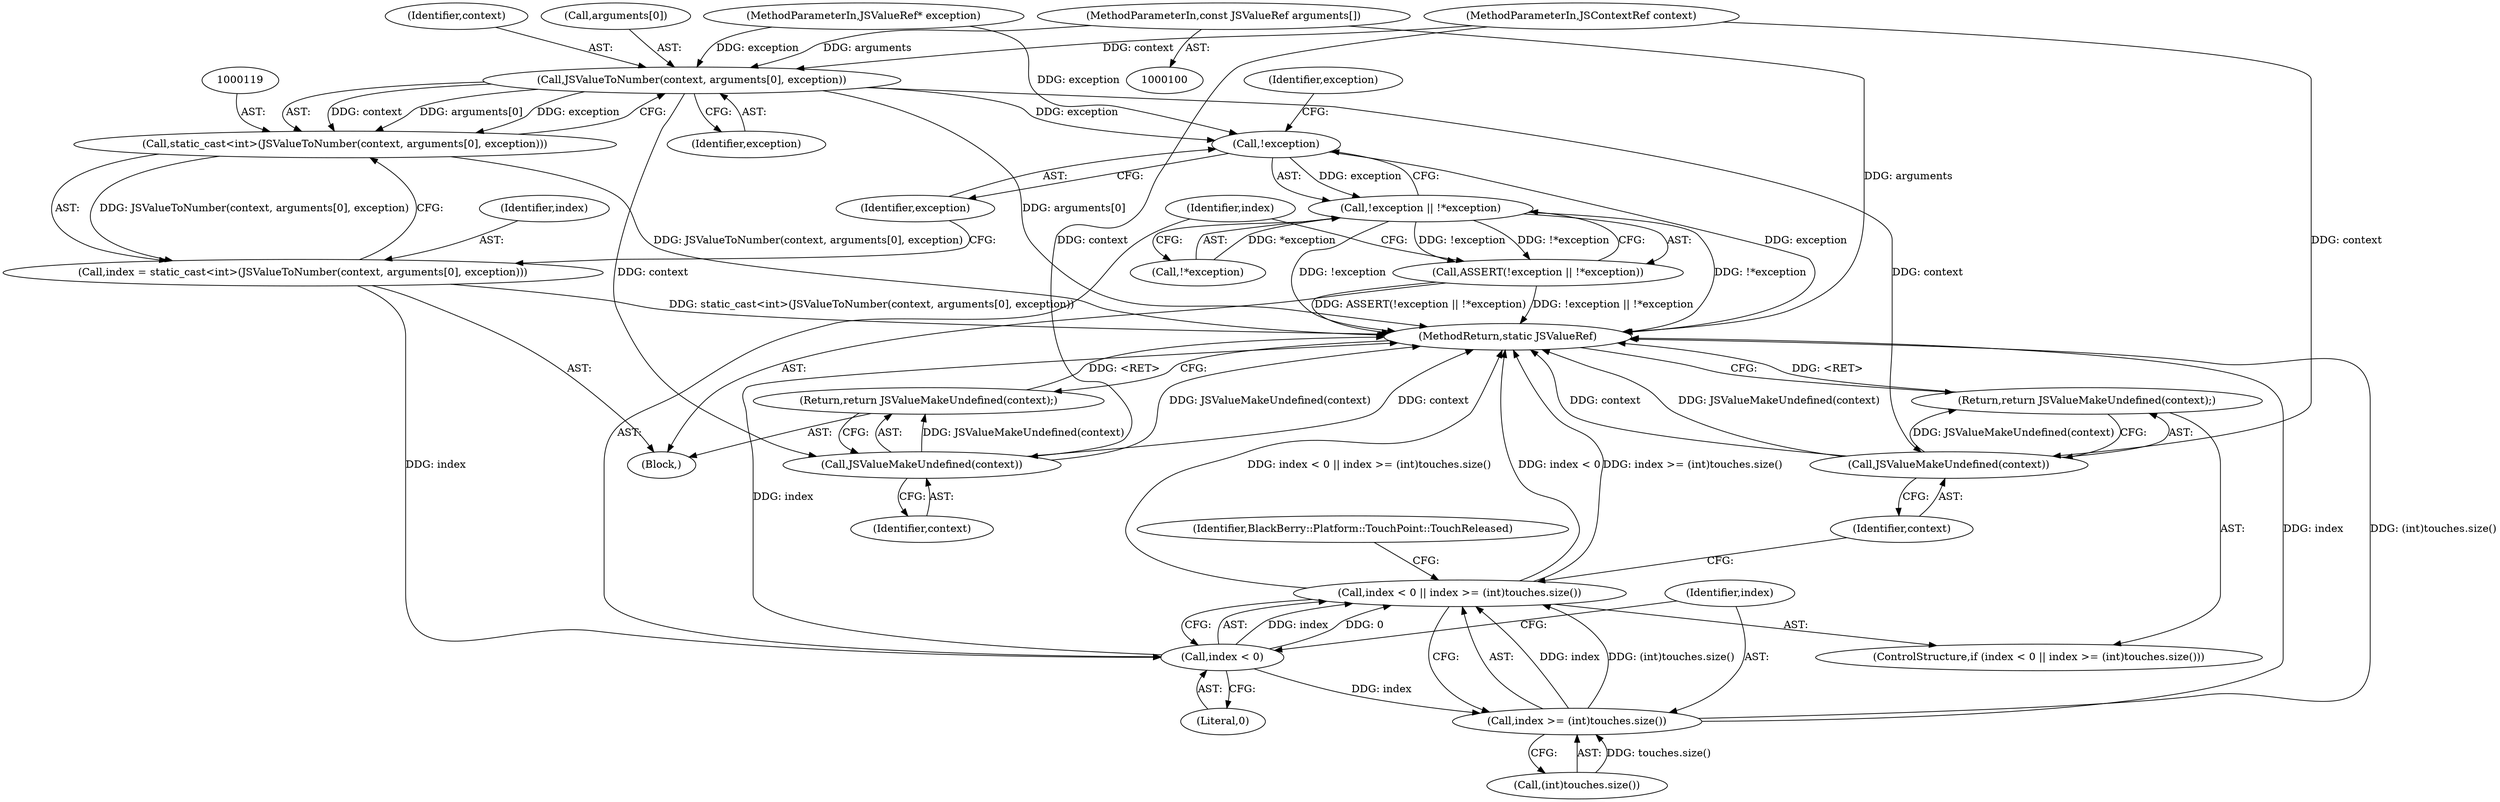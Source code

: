 digraph "0_Chrome_d345af9ed62ee5f431be327967f41c3cc3fe936a_8@array" {
"1000105" [label="(MethodParameterIn,const JSValueRef arguments[])"];
"1000120" [label="(Call,JSValueToNumber(context, arguments[0], exception))"];
"1000118" [label="(Call,static_cast<int>(JSValueToNumber(context, arguments[0], exception)))"];
"1000116" [label="(Call,index = static_cast<int>(JSValueToNumber(context, arguments[0], exception)))"];
"1000135" [label="(Call,index < 0)"];
"1000134" [label="(Call,index < 0 || index >= (int)touches.size())"];
"1000138" [label="(Call,index >= (int)touches.size())"];
"1000128" [label="(Call,!exception)"];
"1000127" [label="(Call,!exception || !*exception)"];
"1000126" [label="(Call,ASSERT(!exception || !*exception))"];
"1000144" [label="(Call,JSValueMakeUndefined(context))"];
"1000143" [label="(Return,return JSValueMakeUndefined(context);)"];
"1000149" [label="(Call,JSValueMakeUndefined(context))"];
"1000148" [label="(Return,return JSValueMakeUndefined(context);)"];
"1000121" [label="(Identifier,context)"];
"1000138" [label="(Call,index >= (int)touches.size())"];
"1000126" [label="(Call,ASSERT(!exception || !*exception))"];
"1000151" [label="(MethodReturn,static JSValueRef)"];
"1000147" [label="(Identifier,BlackBerry::Platform::TouchPoint::TouchReleased)"];
"1000107" [label="(Block,)"];
"1000148" [label="(Return,return JSValueMakeUndefined(context);)"];
"1000145" [label="(Identifier,context)"];
"1000132" [label="(Identifier,exception)"];
"1000106" [label="(MethodParameterIn,JSValueRef* exception)"];
"1000130" [label="(Call,!*exception)"];
"1000105" [label="(MethodParameterIn,const JSValueRef arguments[])"];
"1000140" [label="(Call,(int)touches.size())"];
"1000116" [label="(Call,index = static_cast<int>(JSValueToNumber(context, arguments[0], exception)))"];
"1000129" [label="(Identifier,exception)"];
"1000122" [label="(Call,arguments[0])"];
"1000101" [label="(MethodParameterIn,JSContextRef context)"];
"1000137" [label="(Literal,0)"];
"1000118" [label="(Call,static_cast<int>(JSValueToNumber(context, arguments[0], exception)))"];
"1000135" [label="(Call,index < 0)"];
"1000150" [label="(Identifier,context)"];
"1000136" [label="(Identifier,index)"];
"1000133" [label="(ControlStructure,if (index < 0 || index >= (int)touches.size()))"];
"1000149" [label="(Call,JSValueMakeUndefined(context))"];
"1000120" [label="(Call,JSValueToNumber(context, arguments[0], exception))"];
"1000144" [label="(Call,JSValueMakeUndefined(context))"];
"1000139" [label="(Identifier,index)"];
"1000117" [label="(Identifier,index)"];
"1000127" [label="(Call,!exception || !*exception)"];
"1000143" [label="(Return,return JSValueMakeUndefined(context);)"];
"1000125" [label="(Identifier,exception)"];
"1000128" [label="(Call,!exception)"];
"1000134" [label="(Call,index < 0 || index >= (int)touches.size())"];
"1000105" -> "1000100"  [label="AST: "];
"1000105" -> "1000151"  [label="DDG: arguments"];
"1000105" -> "1000120"  [label="DDG: arguments"];
"1000120" -> "1000118"  [label="AST: "];
"1000120" -> "1000125"  [label="CFG: "];
"1000121" -> "1000120"  [label="AST: "];
"1000122" -> "1000120"  [label="AST: "];
"1000125" -> "1000120"  [label="AST: "];
"1000118" -> "1000120"  [label="CFG: "];
"1000120" -> "1000151"  [label="DDG: arguments[0]"];
"1000120" -> "1000118"  [label="DDG: context"];
"1000120" -> "1000118"  [label="DDG: arguments[0]"];
"1000120" -> "1000118"  [label="DDG: exception"];
"1000101" -> "1000120"  [label="DDG: context"];
"1000106" -> "1000120"  [label="DDG: exception"];
"1000120" -> "1000128"  [label="DDG: exception"];
"1000120" -> "1000144"  [label="DDG: context"];
"1000120" -> "1000149"  [label="DDG: context"];
"1000118" -> "1000116"  [label="AST: "];
"1000119" -> "1000118"  [label="AST: "];
"1000116" -> "1000118"  [label="CFG: "];
"1000118" -> "1000151"  [label="DDG: JSValueToNumber(context, arguments[0], exception)"];
"1000118" -> "1000116"  [label="DDG: JSValueToNumber(context, arguments[0], exception)"];
"1000116" -> "1000107"  [label="AST: "];
"1000117" -> "1000116"  [label="AST: "];
"1000129" -> "1000116"  [label="CFG: "];
"1000116" -> "1000151"  [label="DDG: static_cast<int>(JSValueToNumber(context, arguments[0], exception))"];
"1000116" -> "1000135"  [label="DDG: index"];
"1000135" -> "1000134"  [label="AST: "];
"1000135" -> "1000137"  [label="CFG: "];
"1000136" -> "1000135"  [label="AST: "];
"1000137" -> "1000135"  [label="AST: "];
"1000139" -> "1000135"  [label="CFG: "];
"1000134" -> "1000135"  [label="CFG: "];
"1000135" -> "1000151"  [label="DDG: index"];
"1000135" -> "1000134"  [label="DDG: index"];
"1000135" -> "1000134"  [label="DDG: 0"];
"1000135" -> "1000138"  [label="DDG: index"];
"1000134" -> "1000133"  [label="AST: "];
"1000134" -> "1000138"  [label="CFG: "];
"1000138" -> "1000134"  [label="AST: "];
"1000145" -> "1000134"  [label="CFG: "];
"1000147" -> "1000134"  [label="CFG: "];
"1000134" -> "1000151"  [label="DDG: index < 0 || index >= (int)touches.size()"];
"1000134" -> "1000151"  [label="DDG: index < 0"];
"1000134" -> "1000151"  [label="DDG: index >= (int)touches.size()"];
"1000138" -> "1000134"  [label="DDG: index"];
"1000138" -> "1000134"  [label="DDG: (int)touches.size()"];
"1000138" -> "1000140"  [label="CFG: "];
"1000139" -> "1000138"  [label="AST: "];
"1000140" -> "1000138"  [label="AST: "];
"1000138" -> "1000151"  [label="DDG: index"];
"1000138" -> "1000151"  [label="DDG: (int)touches.size()"];
"1000140" -> "1000138"  [label="DDG: touches.size()"];
"1000128" -> "1000127"  [label="AST: "];
"1000128" -> "1000129"  [label="CFG: "];
"1000129" -> "1000128"  [label="AST: "];
"1000132" -> "1000128"  [label="CFG: "];
"1000127" -> "1000128"  [label="CFG: "];
"1000128" -> "1000151"  [label="DDG: exception"];
"1000128" -> "1000127"  [label="DDG: exception"];
"1000106" -> "1000128"  [label="DDG: exception"];
"1000127" -> "1000126"  [label="AST: "];
"1000127" -> "1000130"  [label="CFG: "];
"1000130" -> "1000127"  [label="AST: "];
"1000126" -> "1000127"  [label="CFG: "];
"1000127" -> "1000151"  [label="DDG: !*exception"];
"1000127" -> "1000151"  [label="DDG: !exception"];
"1000127" -> "1000126"  [label="DDG: !exception"];
"1000127" -> "1000126"  [label="DDG: !*exception"];
"1000130" -> "1000127"  [label="DDG: *exception"];
"1000126" -> "1000107"  [label="AST: "];
"1000136" -> "1000126"  [label="CFG: "];
"1000126" -> "1000151"  [label="DDG: !exception || !*exception"];
"1000126" -> "1000151"  [label="DDG: ASSERT(!exception || !*exception)"];
"1000144" -> "1000143"  [label="AST: "];
"1000144" -> "1000145"  [label="CFG: "];
"1000145" -> "1000144"  [label="AST: "];
"1000143" -> "1000144"  [label="CFG: "];
"1000144" -> "1000151"  [label="DDG: JSValueMakeUndefined(context)"];
"1000144" -> "1000151"  [label="DDG: context"];
"1000144" -> "1000143"  [label="DDG: JSValueMakeUndefined(context)"];
"1000101" -> "1000144"  [label="DDG: context"];
"1000143" -> "1000133"  [label="AST: "];
"1000151" -> "1000143"  [label="CFG: "];
"1000143" -> "1000151"  [label="DDG: <RET>"];
"1000149" -> "1000148"  [label="AST: "];
"1000149" -> "1000150"  [label="CFG: "];
"1000150" -> "1000149"  [label="AST: "];
"1000148" -> "1000149"  [label="CFG: "];
"1000149" -> "1000151"  [label="DDG: JSValueMakeUndefined(context)"];
"1000149" -> "1000151"  [label="DDG: context"];
"1000149" -> "1000148"  [label="DDG: JSValueMakeUndefined(context)"];
"1000101" -> "1000149"  [label="DDG: context"];
"1000148" -> "1000107"  [label="AST: "];
"1000151" -> "1000148"  [label="CFG: "];
"1000148" -> "1000151"  [label="DDG: <RET>"];
}
